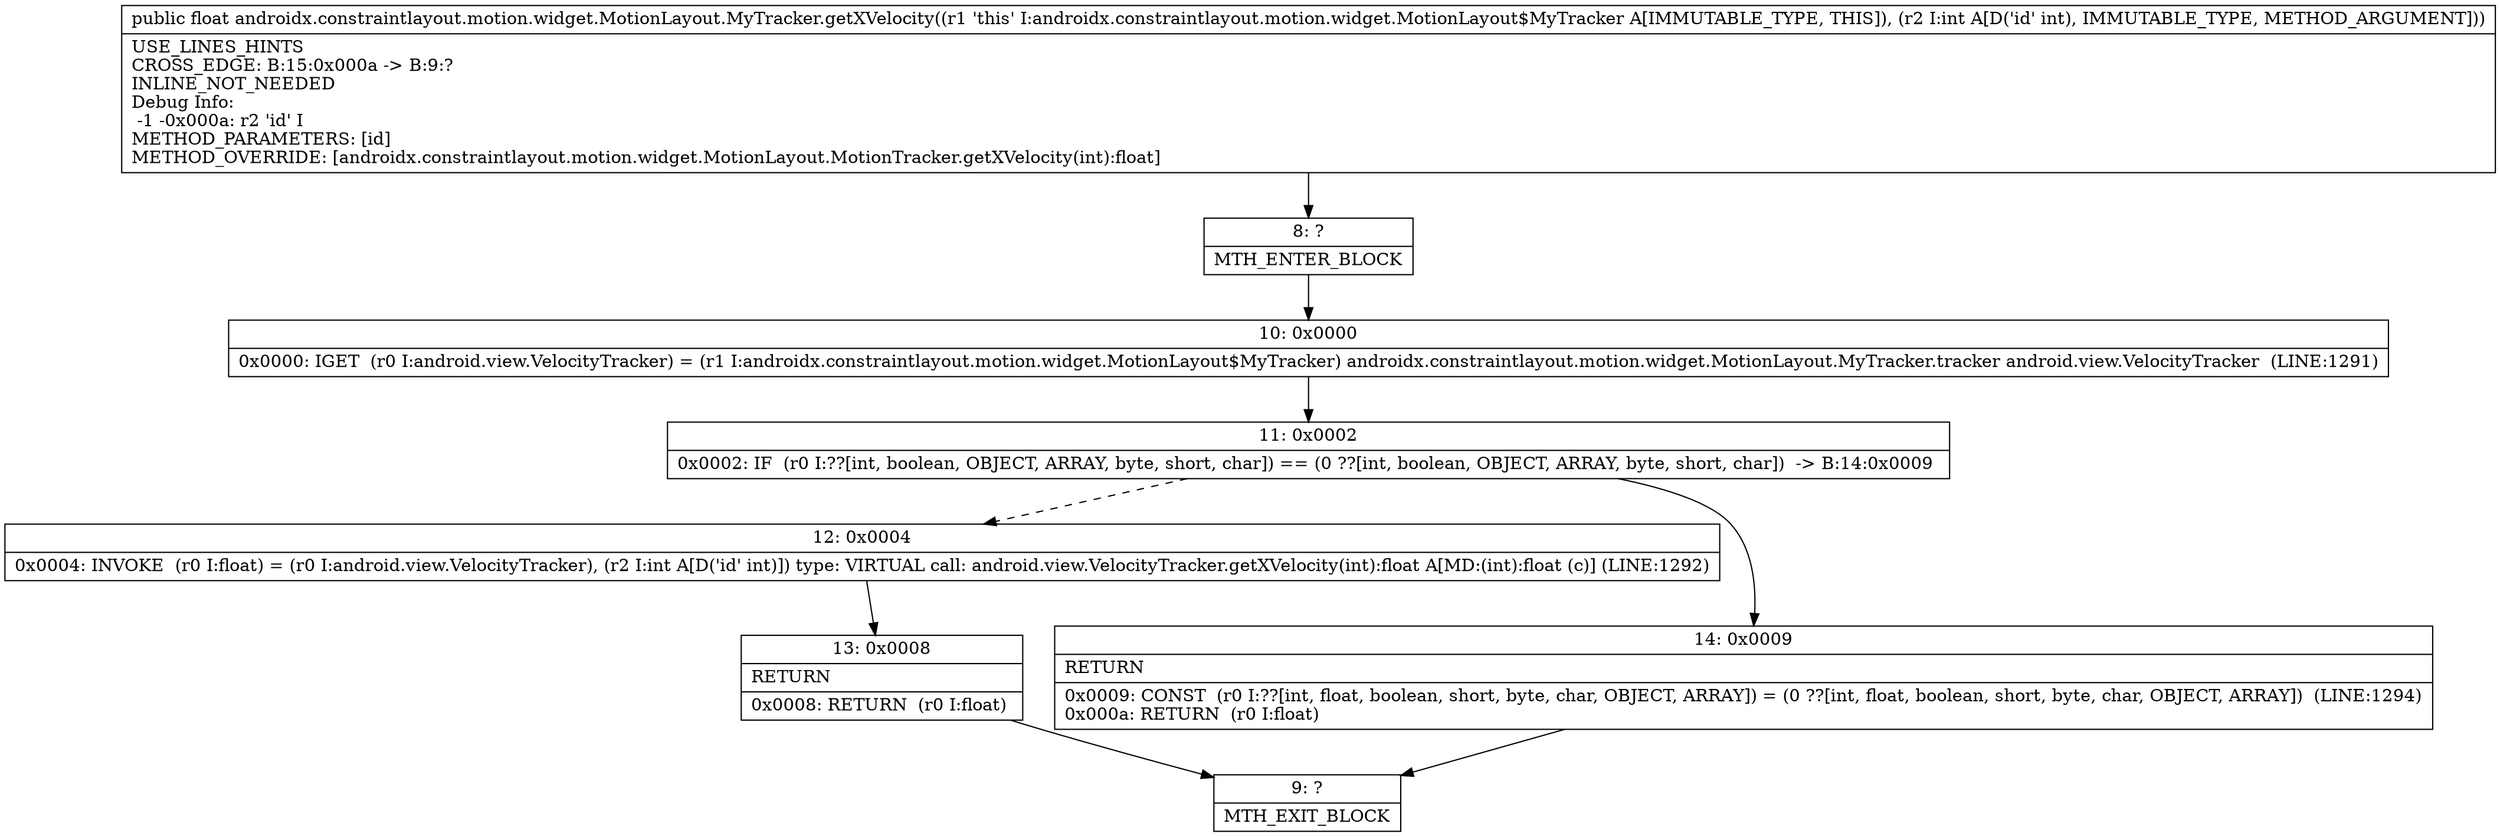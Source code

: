 digraph "CFG forandroidx.constraintlayout.motion.widget.MotionLayout.MyTracker.getXVelocity(I)F" {
Node_8 [shape=record,label="{8\:\ ?|MTH_ENTER_BLOCK\l}"];
Node_10 [shape=record,label="{10\:\ 0x0000|0x0000: IGET  (r0 I:android.view.VelocityTracker) = (r1 I:androidx.constraintlayout.motion.widget.MotionLayout$MyTracker) androidx.constraintlayout.motion.widget.MotionLayout.MyTracker.tracker android.view.VelocityTracker  (LINE:1291)\l}"];
Node_11 [shape=record,label="{11\:\ 0x0002|0x0002: IF  (r0 I:??[int, boolean, OBJECT, ARRAY, byte, short, char]) == (0 ??[int, boolean, OBJECT, ARRAY, byte, short, char])  \-\> B:14:0x0009 \l}"];
Node_12 [shape=record,label="{12\:\ 0x0004|0x0004: INVOKE  (r0 I:float) = (r0 I:android.view.VelocityTracker), (r2 I:int A[D('id' int)]) type: VIRTUAL call: android.view.VelocityTracker.getXVelocity(int):float A[MD:(int):float (c)] (LINE:1292)\l}"];
Node_13 [shape=record,label="{13\:\ 0x0008|RETURN\l|0x0008: RETURN  (r0 I:float) \l}"];
Node_9 [shape=record,label="{9\:\ ?|MTH_EXIT_BLOCK\l}"];
Node_14 [shape=record,label="{14\:\ 0x0009|RETURN\l|0x0009: CONST  (r0 I:??[int, float, boolean, short, byte, char, OBJECT, ARRAY]) = (0 ??[int, float, boolean, short, byte, char, OBJECT, ARRAY])  (LINE:1294)\l0x000a: RETURN  (r0 I:float) \l}"];
MethodNode[shape=record,label="{public float androidx.constraintlayout.motion.widget.MotionLayout.MyTracker.getXVelocity((r1 'this' I:androidx.constraintlayout.motion.widget.MotionLayout$MyTracker A[IMMUTABLE_TYPE, THIS]), (r2 I:int A[D('id' int), IMMUTABLE_TYPE, METHOD_ARGUMENT]))  | USE_LINES_HINTS\lCROSS_EDGE: B:15:0x000a \-\> B:9:?\lINLINE_NOT_NEEDED\lDebug Info:\l  \-1 \-0x000a: r2 'id' I\lMETHOD_PARAMETERS: [id]\lMETHOD_OVERRIDE: [androidx.constraintlayout.motion.widget.MotionLayout.MotionTracker.getXVelocity(int):float]\l}"];
MethodNode -> Node_8;Node_8 -> Node_10;
Node_10 -> Node_11;
Node_11 -> Node_12[style=dashed];
Node_11 -> Node_14;
Node_12 -> Node_13;
Node_13 -> Node_9;
Node_14 -> Node_9;
}

